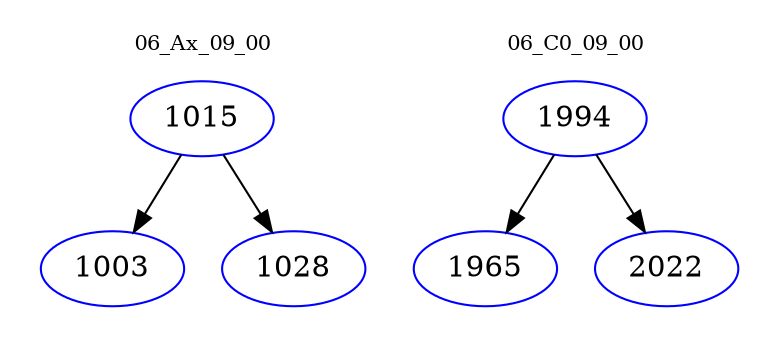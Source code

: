 digraph{
subgraph cluster_0 {
color = white
label = "06_Ax_09_00";
fontsize=10;
T0_1015 [label="1015", color="blue"]
T0_1015 -> T0_1003 [color="black"]
T0_1003 [label="1003", color="blue"]
T0_1015 -> T0_1028 [color="black"]
T0_1028 [label="1028", color="blue"]
}
subgraph cluster_1 {
color = white
label = "06_C0_09_00";
fontsize=10;
T1_1994 [label="1994", color="blue"]
T1_1994 -> T1_1965 [color="black"]
T1_1965 [label="1965", color="blue"]
T1_1994 -> T1_2022 [color="black"]
T1_2022 [label="2022", color="blue"]
}
}
